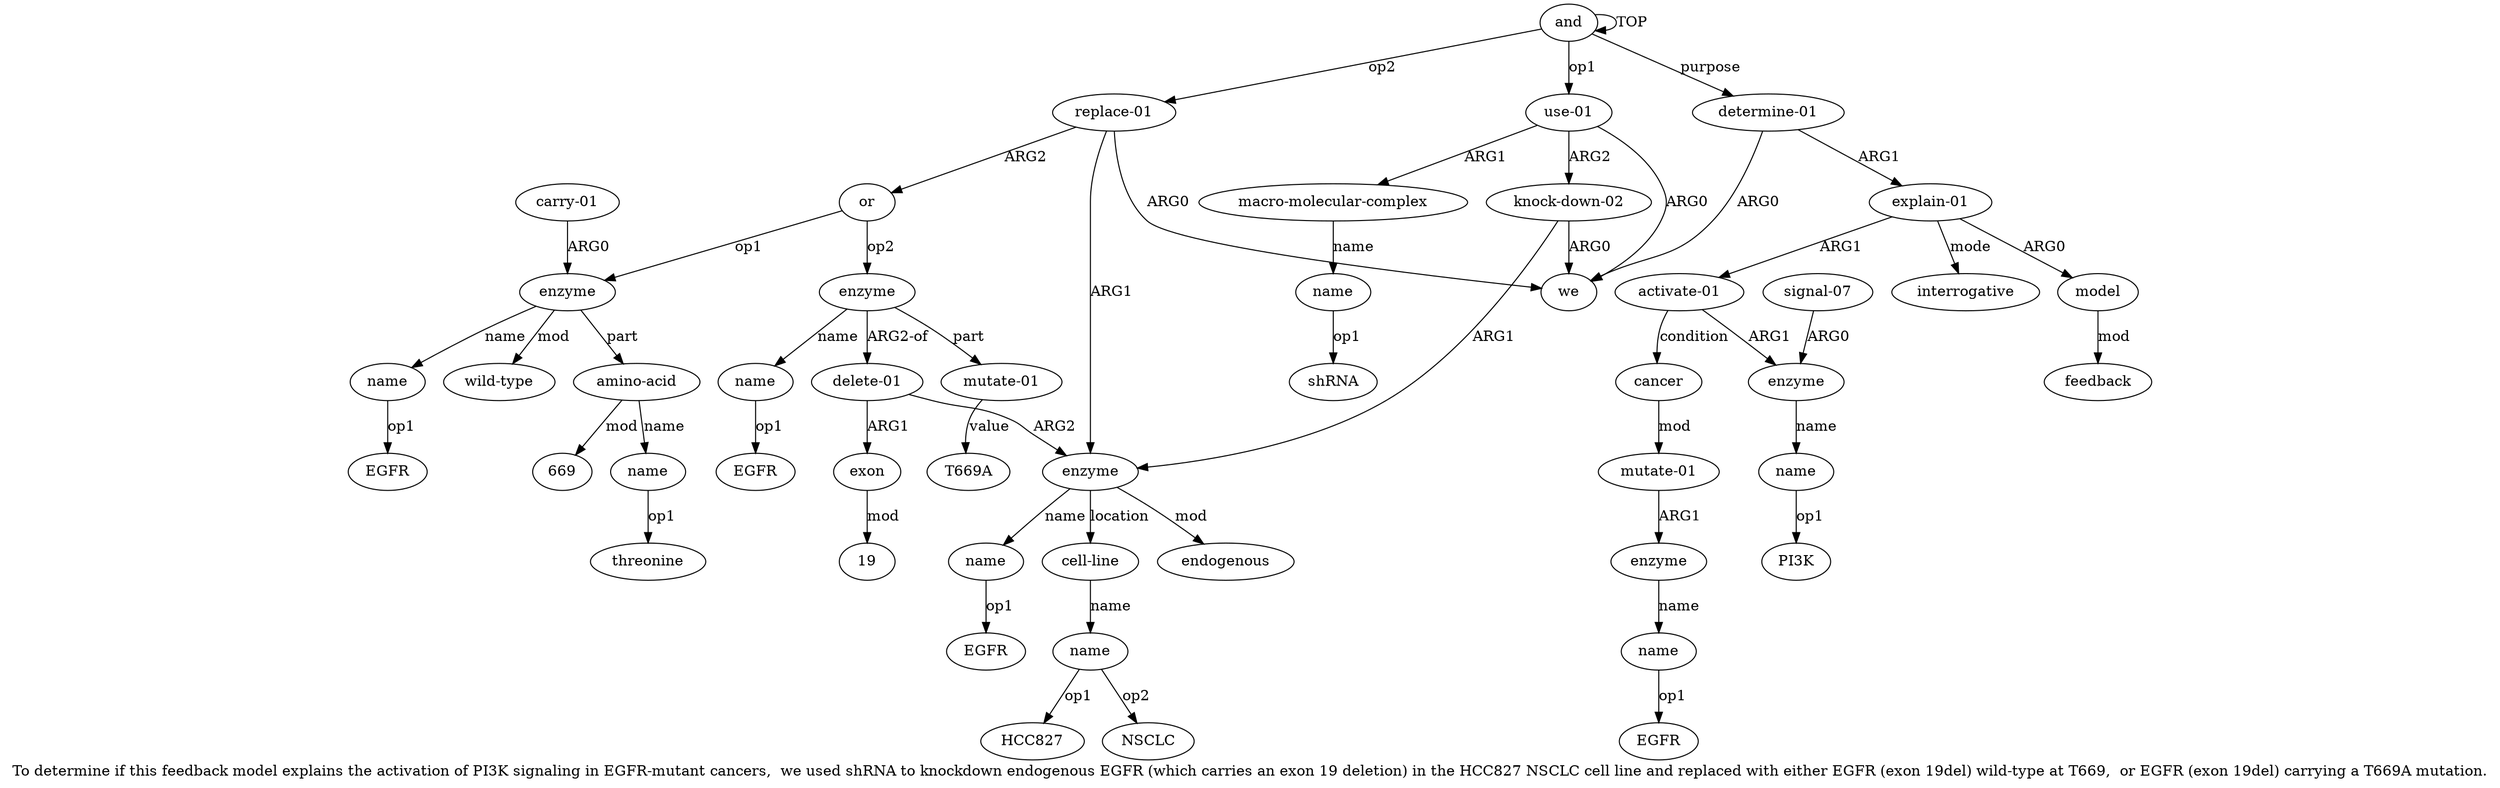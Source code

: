 digraph  {
	graph [label="To determine if this feedback model explains the activation of PI3K signaling in EGFR-mutant cancers,  we used shRNA to knockdown \
endogenous EGFR (which carries an exon 19 deletion) in the HCC827 NSCLC cell line and replaced with either EGFR (exon 19del) wild-type \
at T669,  or EGFR (exon 19del) carrying a T669A mutation."];
	node [label="\N"];
	a20	 [color=black,
		gold_ind=20,
		gold_label=name,
		label=name,
		test_ind=20,
		test_label=name];
	"a20 threonine"	 [color=black,
		gold_ind=-1,
		gold_label=threonine,
		label=threonine,
		test_ind=-1,
		test_label=threonine];
	a20 -> "a20 threonine" [key=0,
	color=black,
	gold_label=op1,
	label=op1,
	test_label=op1];
a21 [color=black,
	gold_ind=21,
	gold_label=enzyme,
	label=enzyme,
	test_ind=21,
	test_label=enzyme];
a22 [color=black,
	gold_ind=22,
	gold_label=name,
	label=name,
	test_ind=22,
	test_label=name];
a21 -> a22 [key=0,
color=black,
gold_label=name,
label=name,
test_label=name];
a23 [color=black,
gold_ind=23,
gold_label="mutate-01",
label="mutate-01",
test_ind=23,
test_label="mutate-01"];
a21 -> a23 [key=0,
color=black,
gold_label=part,
label=part,
test_label=part];
a11 [color=black,
gold_ind=11,
gold_label="delete-01",
label="delete-01",
test_ind=11,
test_label="delete-01"];
a21 -> a11 [key=0,
color=black,
gold_label="ARG2-of",
label="ARG2-of",
test_label="ARG2-of"];
"a22 EGFR" [color=black,
gold_ind=-1,
gold_label=EGFR,
label=EGFR,
test_ind=-1,
test_label=EGFR];
a22 -> "a22 EGFR" [key=0,
color=black,
gold_label=op1,
label=op1,
test_label=op1];
"a23 T669A" [color=black,
gold_ind=-1,
gold_label=T669A,
label=T669A,
test_ind=-1,
test_label=T669A];
a23 -> "a23 T669A" [key=0,
color=black,
gold_label=value,
label=value,
test_label=value];
a24 [color=black,
gold_ind=24,
gold_label="determine-01",
label="determine-01",
test_ind=24,
test_label="determine-01"];
a25 [color=black,
gold_ind=25,
gold_label="explain-01",
label="explain-01",
test_ind=25,
test_label="explain-01"];
a24 -> a25 [key=0,
color=black,
gold_label=ARG1,
label=ARG1,
test_label=ARG1];
a2 [color=black,
gold_ind=2,
gold_label=we,
label=we,
test_ind=2,
test_label=we];
a24 -> a2 [key=0,
color=black,
gold_label=ARG0,
label=ARG0,
test_label=ARG0];
a26 [color=black,
gold_ind=26,
gold_label=model,
label=model,
test_ind=26,
test_label=model];
a25 -> a26 [key=0,
color=black,
gold_label=ARG0,
label=ARG0,
test_label=ARG0];
a28 [color=black,
gold_ind=28,
gold_label="activate-01",
label="activate-01",
test_ind=28,
test_label="activate-01"];
a25 -> a28 [key=0,
color=black,
gold_label=ARG1,
label=ARG1,
test_label=ARG1];
"a25 interrogative" [color=black,
gold_ind=-1,
gold_label=interrogative,
label=interrogative,
test_ind=-1,
test_label=interrogative];
a25 -> "a25 interrogative" [key=0,
color=black,
gold_label=mode,
label=mode,
test_label=mode];
a27 [color=black,
gold_ind=27,
gold_label=feedback,
label=feedback,
test_ind=27,
test_label=feedback];
a26 -> a27 [key=0,
color=black,
gold_label=mod,
label=mod,
test_label=mod];
a29 [color=black,
gold_ind=29,
gold_label=enzyme,
label=enzyme,
test_ind=29,
test_label=enzyme];
a28 -> a29 [key=0,
color=black,
gold_label=ARG1,
label=ARG1,
test_label=ARG1];
a32 [color=black,
gold_ind=32,
gold_label=cancer,
label=cancer,
test_ind=32,
test_label=cancer];
a28 -> a32 [key=0,
color=black,
gold_label=condition,
label=condition,
test_label=condition];
a30 [color=black,
gold_ind=30,
gold_label=name,
label=name,
test_ind=30,
test_label=name];
a29 -> a30 [key=0,
color=black,
gold_label=name,
label=name,
test_label=name];
"a10 HCC827" [color=black,
gold_ind=-1,
gold_label=HCC827,
label=HCC827,
test_ind=-1,
test_label=HCC827];
a31 [color=black,
gold_ind=31,
gold_label="signal-07",
label="signal-07",
test_ind=31,
test_label="signal-07"];
a31 -> a29 [key=0,
color=black,
gold_label=ARG0,
label=ARG0,
test_label=ARG0];
"a30 PI3K" [color=black,
gold_ind=-1,
gold_label=PI3K,
label=PI3K,
test_ind=-1,
test_label=PI3K];
a30 -> "a30 PI3K" [key=0,
color=black,
gold_label=op1,
label=op1,
test_label=op1];
"a7 EGFR" [color=black,
gold_ind=-1,
gold_label=EGFR,
label=EGFR,
test_ind=-1,
test_label=EGFR];
a33 [color=black,
gold_ind=33,
gold_label="mutate-01",
label="mutate-01",
test_ind=33,
test_label="mutate-01"];
a34 [color=black,
gold_ind=34,
gold_label=enzyme,
label=enzyme,
test_ind=34,
test_label=enzyme];
a33 -> a34 [key=0,
color=black,
gold_label=ARG1,
label=ARG1,
test_label=ARG1];
a35 [color=black,
gold_ind=35,
gold_label=name,
label=name,
test_ind=35,
test_label=name];
"a35 EGFR" [color=black,
gold_ind=-1,
gold_label=EGFR,
label=EGFR,
test_ind=-1,
test_label=EGFR];
a35 -> "a35 EGFR" [key=0,
color=black,
gold_label=op1,
label=op1,
test_label=op1];
a34 -> a35 [key=0,
color=black,
gold_label=name,
label=name,
test_label=name];
"a4 shRNA" [color=black,
gold_ind=-1,
gold_label=shRNA,
label=shRNA,
test_ind=-1,
test_label=shRNA];
a32 -> a33 [key=0,
color=black,
gold_label=mod,
label=mod,
test_label=mod];
a15 [color=black,
gold_ind=15,
gold_label=enzyme,
label=enzyme,
test_ind=15,
test_label=enzyme];
a17 [color=black,
gold_ind=17,
gold_label="wild-type",
label="wild-type",
test_ind=17,
test_label="wild-type"];
a15 -> a17 [key=0,
color=black,
gold_label=mod,
label=mod,
test_label=mod];
a16 [color=black,
gold_ind=16,
gold_label=name,
label=name,
test_ind=16,
test_label=name];
a15 -> a16 [key=0,
color=black,
gold_label=name,
label=name,
test_label=name];
a19 [color=black,
gold_ind=19,
gold_label="amino-acid",
label="amino-acid",
test_ind=19,
test_label="amino-acid"];
a15 -> a19 [key=0,
color=black,
gold_label=part,
label=part,
test_label=part];
a14 [color=black,
gold_ind=14,
gold_label=or,
label=or,
test_ind=14,
test_label=or];
a14 -> a21 [key=0,
color=black,
gold_label=op2,
label=op2,
test_label=op2];
a14 -> a15 [key=0,
color=black,
gold_label=op1,
label=op1,
test_label=op1];
"a16 EGFR" [color=black,
gold_ind=-1,
gold_label=EGFR,
label=EGFR,
test_ind=-1,
test_label=EGFR];
a16 -> "a16 EGFR" [key=0,
color=black,
gold_label=op1,
label=op1,
test_label=op1];
a12 [color=black,
gold_ind=12,
gold_label=exon,
label=exon,
test_ind=12,
test_label=exon];
a11 -> a12 [key=0,
color=black,
gold_label=ARG1,
label=ARG1,
test_label=ARG1];
a6 [color=black,
gold_ind=6,
gold_label=enzyme,
label=enzyme,
test_ind=6,
test_label=enzyme];
a11 -> a6 [key=0,
color=black,
gold_label=ARG2,
label=ARG2,
test_label=ARG2];
a10 [color=black,
gold_ind=10,
gold_label=name,
label=name,
test_ind=10,
test_label=name];
a10 -> "a10 HCC827" [key=0,
color=black,
gold_label=op1,
label=op1,
test_label=op1];
"a10 NSCLC" [color=black,
gold_ind=-1,
gold_label=NSCLC,
label=NSCLC,
test_ind=-1,
test_label=NSCLC];
a10 -> "a10 NSCLC" [key=0,
color=black,
gold_label=op2,
label=op2,
test_label=op2];
a13 [color=black,
gold_ind=13,
gold_label="replace-01",
label="replace-01",
test_ind=13,
test_label="replace-01"];
a13 -> a14 [key=0,
color=black,
gold_label=ARG2,
label=ARG2,
test_label=ARG2];
a13 -> a2 [key=0,
color=black,
gold_label=ARG0,
label=ARG0,
test_label=ARG0];
a13 -> a6 [key=0,
color=black,
gold_label=ARG1,
label=ARG1,
test_label=ARG1];
"a12 19" [color=black,
gold_ind=-1,
gold_label=19,
label=19,
test_ind=-1,
test_label=19];
a12 -> "a12 19" [key=0,
color=black,
gold_label=mod,
label=mod,
test_label=mod];
a19 -> a20 [key=0,
color=black,
gold_label=name,
label=name,
test_label=name];
"a19 669" [color=black,
gold_ind=-1,
gold_label=669,
label=669,
test_ind=-1,
test_label=669];
a19 -> "a19 669" [key=0,
color=black,
gold_label=mod,
label=mod,
test_label=mod];
a18 [color=black,
gold_ind=18,
gold_label="carry-01",
label="carry-01",
test_ind=18,
test_label="carry-01"];
a18 -> a15 [key=0,
color=black,
gold_label=ARG0,
label=ARG0,
test_label=ARG0];
a1 [color=black,
gold_ind=1,
gold_label="use-01",
label="use-01",
test_ind=1,
test_label="use-01"];
a3 [color=black,
gold_ind=3,
gold_label="macro-molecular-complex",
label="macro-molecular-complex",
test_ind=3,
test_label="macro-molecular-complex"];
a1 -> a3 [key=0,
color=black,
gold_label=ARG1,
label=ARG1,
test_label=ARG1];
a1 -> a2 [key=0,
color=black,
gold_label=ARG0,
label=ARG0,
test_label=ARG0];
a5 [color=black,
gold_ind=5,
gold_label="knock-down-02",
label="knock-down-02",
test_ind=5,
test_label="knock-down-02"];
a1 -> a5 [key=0,
color=black,
gold_label=ARG2,
label=ARG2,
test_label=ARG2];
a0 [color=black,
gold_ind=0,
gold_label=and,
label=and,
test_ind=0,
test_label=and];
a0 -> a24 [key=0,
color=black,
gold_label=purpose,
label=purpose,
test_label=purpose];
a0 -> a13 [key=0,
color=black,
gold_label=op2,
label=op2,
test_label=op2];
a0 -> a1 [key=0,
color=black,
gold_label=op1,
label=op1,
test_label=op1];
a0 -> a0 [key=0,
color=black,
gold_label=TOP,
label=TOP,
test_label=TOP];
a4 [color=black,
gold_ind=4,
gold_label=name,
label=name,
test_ind=4,
test_label=name];
a3 -> a4 [key=0,
color=black,
gold_label=name,
label=name,
test_label=name];
a5 -> a2 [key=0,
color=black,
gold_label=ARG0,
label=ARG0,
test_label=ARG0];
a5 -> a6 [key=0,
color=black,
gold_label=ARG1,
label=ARG1,
test_label=ARG1];
a4 -> "a4 shRNA" [key=0,
color=black,
gold_label=op1,
label=op1,
test_label=op1];
a7 [color=black,
gold_ind=7,
gold_label=name,
label=name,
test_ind=7,
test_label=name];
a7 -> "a7 EGFR" [key=0,
color=black,
gold_label=op1,
label=op1,
test_label=op1];
a6 -> a7 [key=0,
color=black,
gold_label=name,
label=name,
test_label=name];
a9 [color=black,
gold_ind=9,
gold_label="cell-line",
label="cell-line",
test_ind=9,
test_label="cell-line"];
a6 -> a9 [key=0,
color=black,
gold_label=location,
label=location,
test_label=location];
a8 [color=black,
gold_ind=8,
gold_label=endogenous,
label=endogenous,
test_ind=8,
test_label=endogenous];
a6 -> a8 [key=0,
color=black,
gold_label=mod,
label=mod,
test_label=mod];
a9 -> a10 [key=0,
color=black,
gold_label=name,
label=name,
test_label=name];
}
